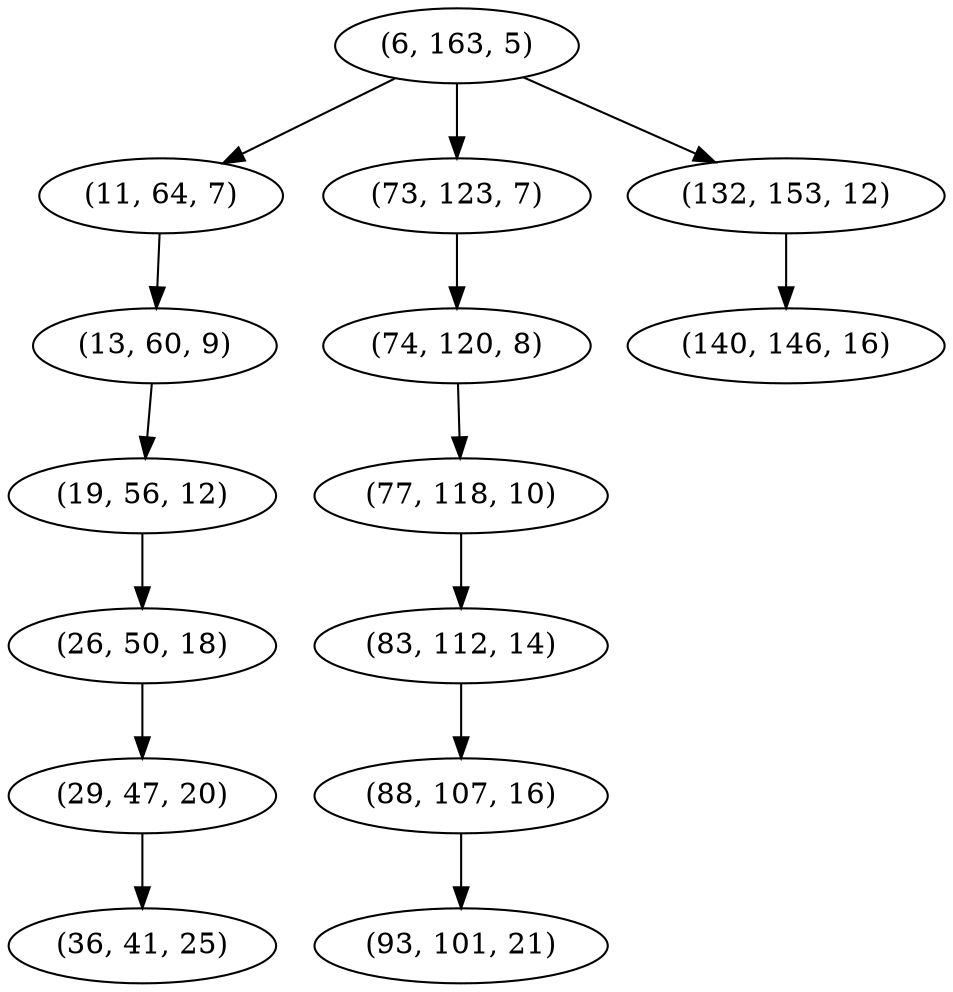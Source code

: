 digraph tree {
    "(6, 163, 5)";
    "(11, 64, 7)";
    "(13, 60, 9)";
    "(19, 56, 12)";
    "(26, 50, 18)";
    "(29, 47, 20)";
    "(36, 41, 25)";
    "(73, 123, 7)";
    "(74, 120, 8)";
    "(77, 118, 10)";
    "(83, 112, 14)";
    "(88, 107, 16)";
    "(93, 101, 21)";
    "(132, 153, 12)";
    "(140, 146, 16)";
    "(6, 163, 5)" -> "(11, 64, 7)";
    "(6, 163, 5)" -> "(73, 123, 7)";
    "(6, 163, 5)" -> "(132, 153, 12)";
    "(11, 64, 7)" -> "(13, 60, 9)";
    "(13, 60, 9)" -> "(19, 56, 12)";
    "(19, 56, 12)" -> "(26, 50, 18)";
    "(26, 50, 18)" -> "(29, 47, 20)";
    "(29, 47, 20)" -> "(36, 41, 25)";
    "(73, 123, 7)" -> "(74, 120, 8)";
    "(74, 120, 8)" -> "(77, 118, 10)";
    "(77, 118, 10)" -> "(83, 112, 14)";
    "(83, 112, 14)" -> "(88, 107, 16)";
    "(88, 107, 16)" -> "(93, 101, 21)";
    "(132, 153, 12)" -> "(140, 146, 16)";
}
